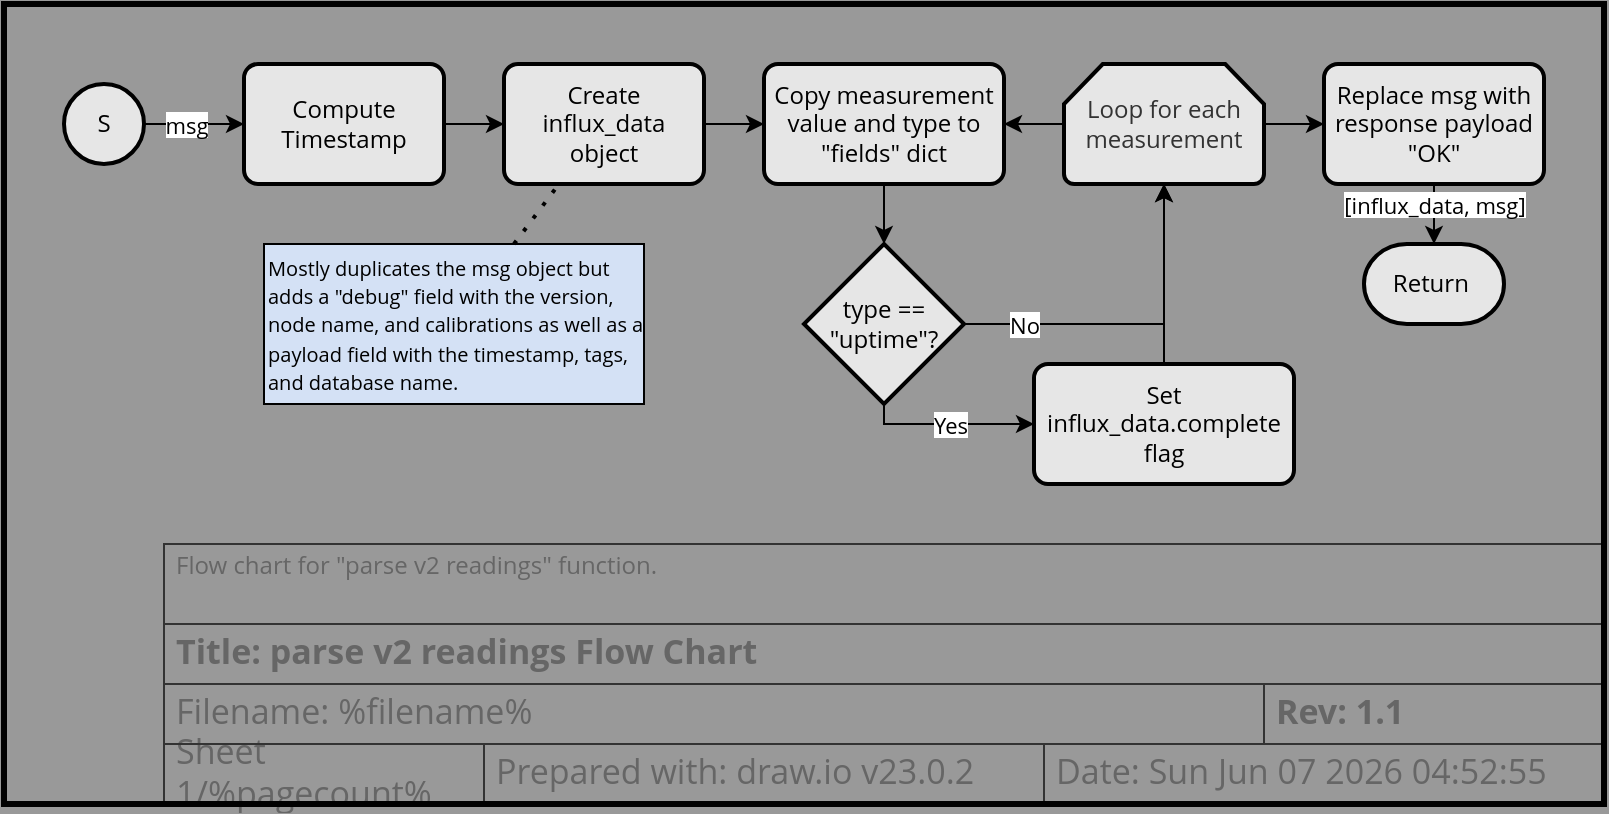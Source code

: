 <mxfile version="23.0.2" type="device">
  <diagram name="parse v2 readings Flow Chart" id="fo18u6Ch1KVScq3Fo-Wy">
    <mxGraphModel dx="1930" dy="1213" grid="1" gridSize="10" guides="1" tooltips="1" connect="1" arrows="1" fold="1" page="1" pageScale="1" pageWidth="800" pageHeight="350" background="#999999" math="0" shadow="0">
      <root>
        <object label="" description="Flow chart for &quot;parse v2 readings&quot; function." rev="1.1" id="0">
          <mxCell />
        </object>
        <object label="Title Block" id="1">
          <mxCell style="locked=1;" parent="0" />
        </object>
        <mxCell id="h7L3MlKvrl_dhOmhB3lf-10" value="Prepared with: draw.io v23.0.2" style="strokeWidth=1;shadow=0;dashed=0;align=center;html=1;shape=mxgraph.mockup.text.textBox;fontColor=#666666;align=left;fontSize=17;spacingLeft=4;spacingTop=-3;whiteSpace=wrap;strokeColor=#333333;mainText=;fillColor=none;fontFamily=Open Sans;movable=1;resizable=1;rotatable=1;deletable=1;editable=1;locked=0;connectable=1;" parent="1" vertex="1">
          <mxGeometry x="220" y="300" width="280" height="30" as="geometry" />
        </mxCell>
        <object label="&lt;div align=&quot;left&quot;&gt;Sheet %pagenumber%/%pagecount%&lt;/div&gt;" placeholders="1" id="h7L3MlKvrl_dhOmhB3lf-12">
          <mxCell style="strokeWidth=1;shadow=0;dashed=0;align=left;html=1;shape=mxgraph.mockup.text.textBox;fontColor=#666666;align=left;fontSize=17;spacingLeft=4;spacingTop=-3;whiteSpace=wrap;strokeColor=#333333;mainText=;fillColor=none;fontFamily=Open Sans;movable=1;resizable=1;rotatable=1;deletable=1;editable=1;locked=0;connectable=1;" parent="1" vertex="1">
            <mxGeometry x="60" y="300" width="160" height="30" as="geometry" />
          </mxCell>
        </object>
        <object label="Date: &lt;font style=&quot;font-size: 17px;&quot;&gt;%date{ddd mmm dd yyyy HH:MM:ss}%&lt;/font&gt;" placeholders="1" id="h7L3MlKvrl_dhOmhB3lf-13">
          <mxCell style="strokeWidth=1;shadow=0;dashed=0;align=center;html=1;shape=mxgraph.mockup.text.textBox;fontColor=#666666;align=left;fontSize=17;spacingLeft=4;spacingTop=-3;whiteSpace=wrap;strokeColor=#333333;mainText=;fillColor=none;fontFamily=Open Sans;movable=1;resizable=1;rotatable=1;deletable=1;editable=1;locked=0;connectable=1;" parent="1" vertex="1">
            <mxGeometry x="500" y="300" width="280" height="30" as="geometry" />
          </mxCell>
        </object>
        <object label="&lt;b&gt;Title: %page%&lt;/b&gt;" placeholders="1" id="h7L3MlKvrl_dhOmhB3lf-14">
          <mxCell style="strokeWidth=1;shadow=0;dashed=0;align=center;html=1;shape=mxgraph.mockup.text.textBox;fontColor=#666666;align=left;fontSize=17;spacingLeft=4;spacingTop=-3;whiteSpace=wrap;strokeColor=#333333;mainText=;fillColor=none;fontFamily=Open Sans;movable=1;resizable=1;rotatable=1;deletable=1;editable=1;locked=0;connectable=1;" parent="1" vertex="1">
            <mxGeometry x="60" y="240" width="720" height="30" as="geometry" />
          </mxCell>
        </object>
        <object label="Filename: %filename%" placeholders="1" id="h7L3MlKvrl_dhOmhB3lf-15">
          <mxCell style="strokeWidth=1;shadow=0;dashed=0;align=center;html=1;shape=mxgraph.mockup.text.textBox;fontColor=#666666;align=left;fontSize=17;spacingLeft=4;spacingTop=-3;whiteSpace=wrap;strokeColor=#333333;mainText=;fillColor=none;fontFamily=Open Sans;movable=1;resizable=1;rotatable=1;deletable=1;editable=1;locked=0;connectable=1;" parent="1" vertex="1">
            <mxGeometry x="60" y="270" width="550" height="30" as="geometry" />
          </mxCell>
        </object>
        <object label="&lt;div align=&quot;left&quot;&gt;%description%&lt;/div&gt;" placeholders="1" id="h7L3MlKvrl_dhOmhB3lf-16">
          <mxCell style="strokeWidth=1;shadow=0;dashed=0;html=1;shape=mxgraph.mockup.text.textBox;fontColor=#666666;align=left;verticalAlign=top;fontSize=12;spacingLeft=4;spacingTop=-3;whiteSpace=wrap;strokeColor=#333333;mainText=;fillColor=none;fontFamily=Open Sans;movable=1;resizable=1;rotatable=1;deletable=1;editable=1;locked=0;connectable=1;" parent="1" vertex="1">
            <mxGeometry x="60" y="200" width="720" height="40" as="geometry" />
          </mxCell>
        </object>
        <object label="&lt;b&gt;Rev: %rev%&lt;br&gt;&lt;/b&gt;" placeholders="1" id="EyKvBmyPNv_MzgSUc5b6-1">
          <mxCell style="strokeWidth=1;shadow=0;dashed=0;align=center;html=1;shape=mxgraph.mockup.text.textBox;fontColor=#666666;align=left;fontSize=17;spacingLeft=4;spacingTop=-3;whiteSpace=wrap;strokeColor=#333333;mainText=;fillColor=none;fontFamily=Open Sans;movable=1;resizable=1;rotatable=1;deletable=1;editable=1;locked=0;connectable=1;" parent="1" vertex="1">
            <mxGeometry x="610" y="270" width="170" height="30" as="geometry" />
          </mxCell>
        </object>
        <object label="Drawing Frame" id="2jkEU8j2_UPUL1MGRyPS-1">
          <mxCell style="locked=1;" parent="0" />
        </object>
        <mxCell id="2jkEU8j2_UPUL1MGRyPS-2" value="" style="rounded=0;whiteSpace=wrap;html=1;fillColor=none;strokeWidth=3;movable=1;resizable=1;rotatable=1;deletable=1;editable=1;locked=0;connectable=1;" parent="2jkEU8j2_UPUL1MGRyPS-1" vertex="1">
          <mxGeometry x="-20" y="-70" width="800" height="400" as="geometry" />
        </mxCell>
        <object label="Document" id="NbdiYjX3MhI7OpqD2NvG-1">
          <mxCell parent="0" />
        </object>
        <mxCell id="yw6FAlG5G-Jae9AWYVl--2" style="edgeStyle=orthogonalEdgeStyle;rounded=0;orthogonalLoop=1;jettySize=auto;html=1;" parent="NbdiYjX3MhI7OpqD2NvG-1" source="fzffGFe7_WvlfE_VzDE6-1" target="yw6FAlG5G-Jae9AWYVl--1" edge="1">
          <mxGeometry relative="1" as="geometry" />
        </mxCell>
        <mxCell id="UfTrbOzu0NOXLvNzSiW4-1" value="msg" style="edgeLabel;html=1;align=center;verticalAlign=middle;resizable=0;points=[];fontFamily=Open Sans;" parent="yw6FAlG5G-Jae9AWYVl--2" vertex="1" connectable="0">
          <mxGeometry x="-0.624" relative="1" as="geometry">
            <mxPoint x="11" as="offset" />
          </mxGeometry>
        </mxCell>
        <mxCell id="fzffGFe7_WvlfE_VzDE6-1" value="S" style="strokeWidth=2;html=1;shape=mxgraph.flowchart.start_2;whiteSpace=wrap;fillColor=#E6E6E6;fontFamily=Open Sans;" parent="NbdiYjX3MhI7OpqD2NvG-1" vertex="1">
          <mxGeometry x="10" y="-30.0" width="40" height="40" as="geometry" />
        </mxCell>
        <mxCell id="yw6FAlG5G-Jae9AWYVl--4" style="edgeStyle=orthogonalEdgeStyle;rounded=0;orthogonalLoop=1;jettySize=auto;html=1;" parent="NbdiYjX3MhI7OpqD2NvG-1" source="yw6FAlG5G-Jae9AWYVl--1" target="yw6FAlG5G-Jae9AWYVl--3" edge="1">
          <mxGeometry relative="1" as="geometry" />
        </mxCell>
        <mxCell id="yw6FAlG5G-Jae9AWYVl--1" value="Compute Timestamp" style="rounded=1;whiteSpace=wrap;html=1;absoluteArcSize=1;arcSize=14;strokeWidth=2;fillColor=#E6E6E6;fontFamily=Open Sans;" parent="NbdiYjX3MhI7OpqD2NvG-1" vertex="1">
          <mxGeometry x="100" y="-40.0" width="100" height="60" as="geometry" />
        </mxCell>
        <mxCell id="l2MUrhvz4fD6awlQ39hq-5" style="edgeStyle=orthogonalEdgeStyle;rounded=0;orthogonalLoop=1;jettySize=auto;html=1;" parent="NbdiYjX3MhI7OpqD2NvG-1" source="yw6FAlG5G-Jae9AWYVl--3" target="l2MUrhvz4fD6awlQ39hq-2" edge="1">
          <mxGeometry relative="1" as="geometry" />
        </mxCell>
        <mxCell id="yw6FAlG5G-Jae9AWYVl--3" value="Create influx_data object" style="rounded=1;whiteSpace=wrap;html=1;absoluteArcSize=1;arcSize=14;strokeWidth=2;fillColor=#E6E6E6;fontFamily=Open Sans;" parent="NbdiYjX3MhI7OpqD2NvG-1" vertex="1">
          <mxGeometry x="230" y="-40.0" width="100" height="60" as="geometry" />
        </mxCell>
        <mxCell id="l2MUrhvz4fD6awlQ39hq-7" style="edgeStyle=orthogonalEdgeStyle;rounded=0;orthogonalLoop=1;jettySize=auto;html=1;" parent="NbdiYjX3MhI7OpqD2NvG-1" source="l2MUrhvz4fD6awlQ39hq-1" target="l2MUrhvz4fD6awlQ39hq-2" edge="1">
          <mxGeometry relative="1" as="geometry" />
        </mxCell>
        <mxCell id="l2MUrhvz4fD6awlQ39hq-1" value="Loop for each measurement" style="strokeWidth=2;html=1;shape=mxgraph.flowchart.loop_limit;whiteSpace=wrap;fillColor=#E6E6E6;fontColor=#333333;strokeColor=#000000;fontFamily=Open Sans;" parent="NbdiYjX3MhI7OpqD2NvG-1" vertex="1">
          <mxGeometry x="510" y="-40" width="100" height="60" as="geometry" />
        </mxCell>
        <mxCell id="l2MUrhvz4fD6awlQ39hq-9" style="edgeStyle=orthogonalEdgeStyle;rounded=0;orthogonalLoop=1;jettySize=auto;html=1;" parent="NbdiYjX3MhI7OpqD2NvG-1" source="l2MUrhvz4fD6awlQ39hq-2" target="l2MUrhvz4fD6awlQ39hq-8" edge="1">
          <mxGeometry relative="1" as="geometry" />
        </mxCell>
        <mxCell id="l2MUrhvz4fD6awlQ39hq-2" value="Copy measurement value and type to &quot;fields&quot; dict" style="rounded=1;whiteSpace=wrap;html=1;absoluteArcSize=1;arcSize=14;strokeWidth=2;fillColor=#E6E6E6;fontFamily=Open Sans;" parent="NbdiYjX3MhI7OpqD2NvG-1" vertex="1">
          <mxGeometry x="360" y="-40" width="120" height="60" as="geometry" />
        </mxCell>
        <mxCell id="l2MUrhvz4fD6awlQ39hq-3" value="&lt;div style=&quot;&quot;&gt;&lt;span style=&quot;font-size: 10px; font-family: &amp;quot;Open Sans&amp;quot;; background-color: initial;&quot;&gt;Mostly duplicates the msg object but adds a &quot;debug&quot; field with the version, node name, and calibrations as well as a payload field with the timestamp, tags, and database name.&lt;/span&gt;&lt;/div&gt;" style="rounded=0;whiteSpace=wrap;html=1;align=left;fillColor=#D4E1F5;" parent="NbdiYjX3MhI7OpqD2NvG-1" vertex="1">
          <mxGeometry x="110" y="50" width="190" height="80" as="geometry" />
        </mxCell>
        <mxCell id="l2MUrhvz4fD6awlQ39hq-4" value="" style="endArrow=none;dashed=1;html=1;dashPattern=1 3;strokeWidth=2;rounded=0;" parent="NbdiYjX3MhI7OpqD2NvG-1" source="l2MUrhvz4fD6awlQ39hq-3" target="yw6FAlG5G-Jae9AWYVl--3" edge="1">
          <mxGeometry width="50" height="50" relative="1" as="geometry">
            <mxPoint x="500" y="150" as="sourcePoint" />
            <mxPoint x="550" y="100" as="targetPoint" />
          </mxGeometry>
        </mxCell>
        <mxCell id="l2MUrhvz4fD6awlQ39hq-10" value="Yes" style="edgeStyle=orthogonalEdgeStyle;rounded=0;orthogonalLoop=1;jettySize=auto;html=1;fontFamily=Open Sans;exitX=0.5;exitY=1;exitDx=0;exitDy=0;exitPerimeter=0;" parent="NbdiYjX3MhI7OpqD2NvG-1" source="l2MUrhvz4fD6awlQ39hq-8" target="l2MUrhvz4fD6awlQ39hq-11" edge="1">
          <mxGeometry relative="1" as="geometry">
            <mxPoint x="610" y="-10" as="targetPoint" />
            <Array as="points">
              <mxPoint x="420" y="140" />
            </Array>
          </mxGeometry>
        </mxCell>
        <mxCell id="KK48a3v9HQNon5xn97r1-2" value="No" style="edgeStyle=orthogonalEdgeStyle;rounded=0;orthogonalLoop=1;jettySize=auto;html=1;fontFamily=Open Sans;" parent="NbdiYjX3MhI7OpqD2NvG-1" source="l2MUrhvz4fD6awlQ39hq-8" target="l2MUrhvz4fD6awlQ39hq-1" edge="1">
          <mxGeometry x="-0.647" relative="1" as="geometry">
            <mxPoint as="offset" />
          </mxGeometry>
        </mxCell>
        <mxCell id="l2MUrhvz4fD6awlQ39hq-8" value="type == &quot;uptime&quot;?" style="strokeWidth=2;html=1;shape=mxgraph.flowchart.decision;whiteSpace=wrap;fillColor=#E6E6E6;fontFamily=Open Sans;verticalAlign=middle;" parent="NbdiYjX3MhI7OpqD2NvG-1" vertex="1">
          <mxGeometry x="380" y="50.0" width="80" height="80" as="geometry" />
        </mxCell>
        <mxCell id="l2MUrhvz4fD6awlQ39hq-12" style="edgeStyle=orthogonalEdgeStyle;rounded=0;orthogonalLoop=1;jettySize=auto;html=1;" parent="NbdiYjX3MhI7OpqD2NvG-1" source="l2MUrhvz4fD6awlQ39hq-11" target="l2MUrhvz4fD6awlQ39hq-1" edge="1">
          <mxGeometry relative="1" as="geometry" />
        </mxCell>
        <mxCell id="l2MUrhvz4fD6awlQ39hq-14" style="edgeStyle=orthogonalEdgeStyle;rounded=0;orthogonalLoop=1;jettySize=auto;html=1;" parent="NbdiYjX3MhI7OpqD2NvG-1" source="l2MUrhvz4fD6awlQ39hq-1" target="l2MUrhvz4fD6awlQ39hq-13" edge="1">
          <mxGeometry relative="1" as="geometry">
            <mxPoint x="600" y="-10" as="sourcePoint" />
          </mxGeometry>
        </mxCell>
        <mxCell id="l2MUrhvz4fD6awlQ39hq-11" value="Set influx_data.complete flag" style="rounded=1;whiteSpace=wrap;html=1;absoluteArcSize=1;arcSize=14;strokeWidth=2;fillColor=#E6E6E6;fontFamily=Open Sans;" parent="NbdiYjX3MhI7OpqD2NvG-1" vertex="1">
          <mxGeometry x="495" y="110" width="130" height="60" as="geometry" />
        </mxCell>
        <mxCell id="l2MUrhvz4fD6awlQ39hq-16" value="[influx_data, msg]" style="edgeStyle=orthogonalEdgeStyle;rounded=0;orthogonalLoop=1;jettySize=auto;html=1;fontFamily=Open Sans;" parent="NbdiYjX3MhI7OpqD2NvG-1" source="l2MUrhvz4fD6awlQ39hq-13" target="l2MUrhvz4fD6awlQ39hq-15" edge="1">
          <mxGeometry x="0.2" relative="1" as="geometry">
            <mxPoint as="offset" />
          </mxGeometry>
        </mxCell>
        <mxCell id="l2MUrhvz4fD6awlQ39hq-13" value="Replace msg with response payload &quot;OK&quot;" style="rounded=1;whiteSpace=wrap;html=1;absoluteArcSize=1;arcSize=14;strokeWidth=2;fillColor=#E6E6E6;fontFamily=Open Sans;" parent="NbdiYjX3MhI7OpqD2NvG-1" vertex="1">
          <mxGeometry x="640" y="-40" width="110" height="60" as="geometry" />
        </mxCell>
        <mxCell id="l2MUrhvz4fD6awlQ39hq-15" value="Return&amp;nbsp;" style="strokeWidth=2;html=1;shape=mxgraph.flowchart.terminator;whiteSpace=wrap;fillColor=#E6E6E6;fontFamily=Open Sans;" parent="NbdiYjX3MhI7OpqD2NvG-1" vertex="1">
          <mxGeometry x="660" y="50" width="70" height="40" as="geometry" />
        </mxCell>
      </root>
    </mxGraphModel>
  </diagram>
</mxfile>
